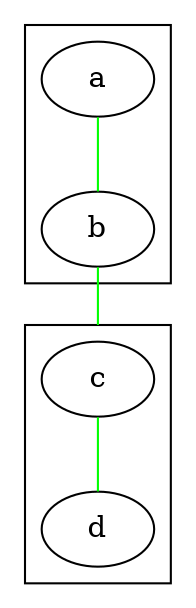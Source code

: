 digraph { 
 edge [ color = "green"; dir = none ]
 graph [ compound = "true" ]
 b -> c [ lhead = cd ];
 subgraph ab { cluster = true; a b }
 subgraph cd { cluster = true; c -> d; }
 a -> b;
 }
